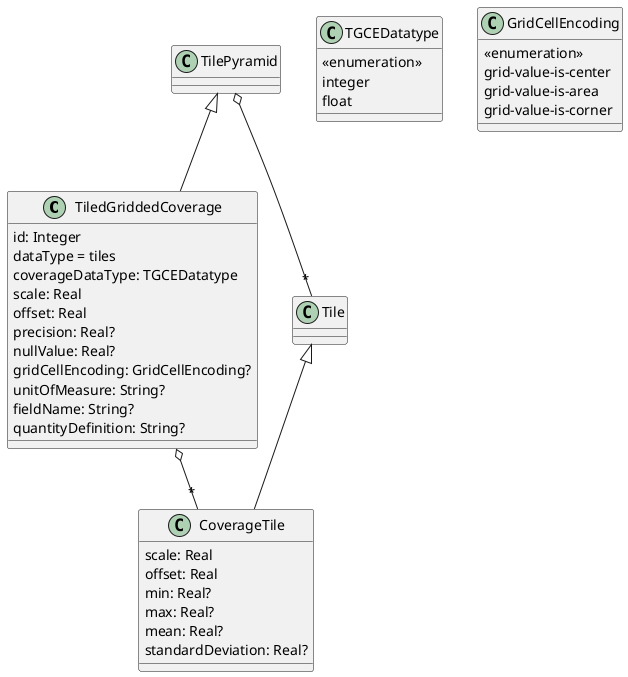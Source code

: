 @startuml
   class TiledGriddedCoverage {
     id: Integer
     dataType = tiles
     coverageDataType: TGCEDatatype
     scale: Real
     offset: Real
     precision: Real?
     nullValue: Real?
     gridCellEncoding: GridCellEncoding?
     unitOfMeasure: String?
     fieldName: String?
     quantityDefinition: String?
   }
   class CoverageTile {
     scale: Real
     offset: Real
     min: Real?
     max: Real?
     mean: Real?
     standardDeviation: Real?
   }
   class TGCEDatatype {
     <<enumeration>>
     integer
     float
   }
   class GridCellEncoding {
     <<enumeration>>
     grid-value-is-center
     grid-value-is-area
     grid-value-is-corner
   }
   
   TilePyramid <|-- TiledGriddedCoverage
   Tile <|-- CoverageTile
   TiledGriddedCoverage o-- "*" CoverageTile
   TilePyramid o-- "*" Tile
@enduml